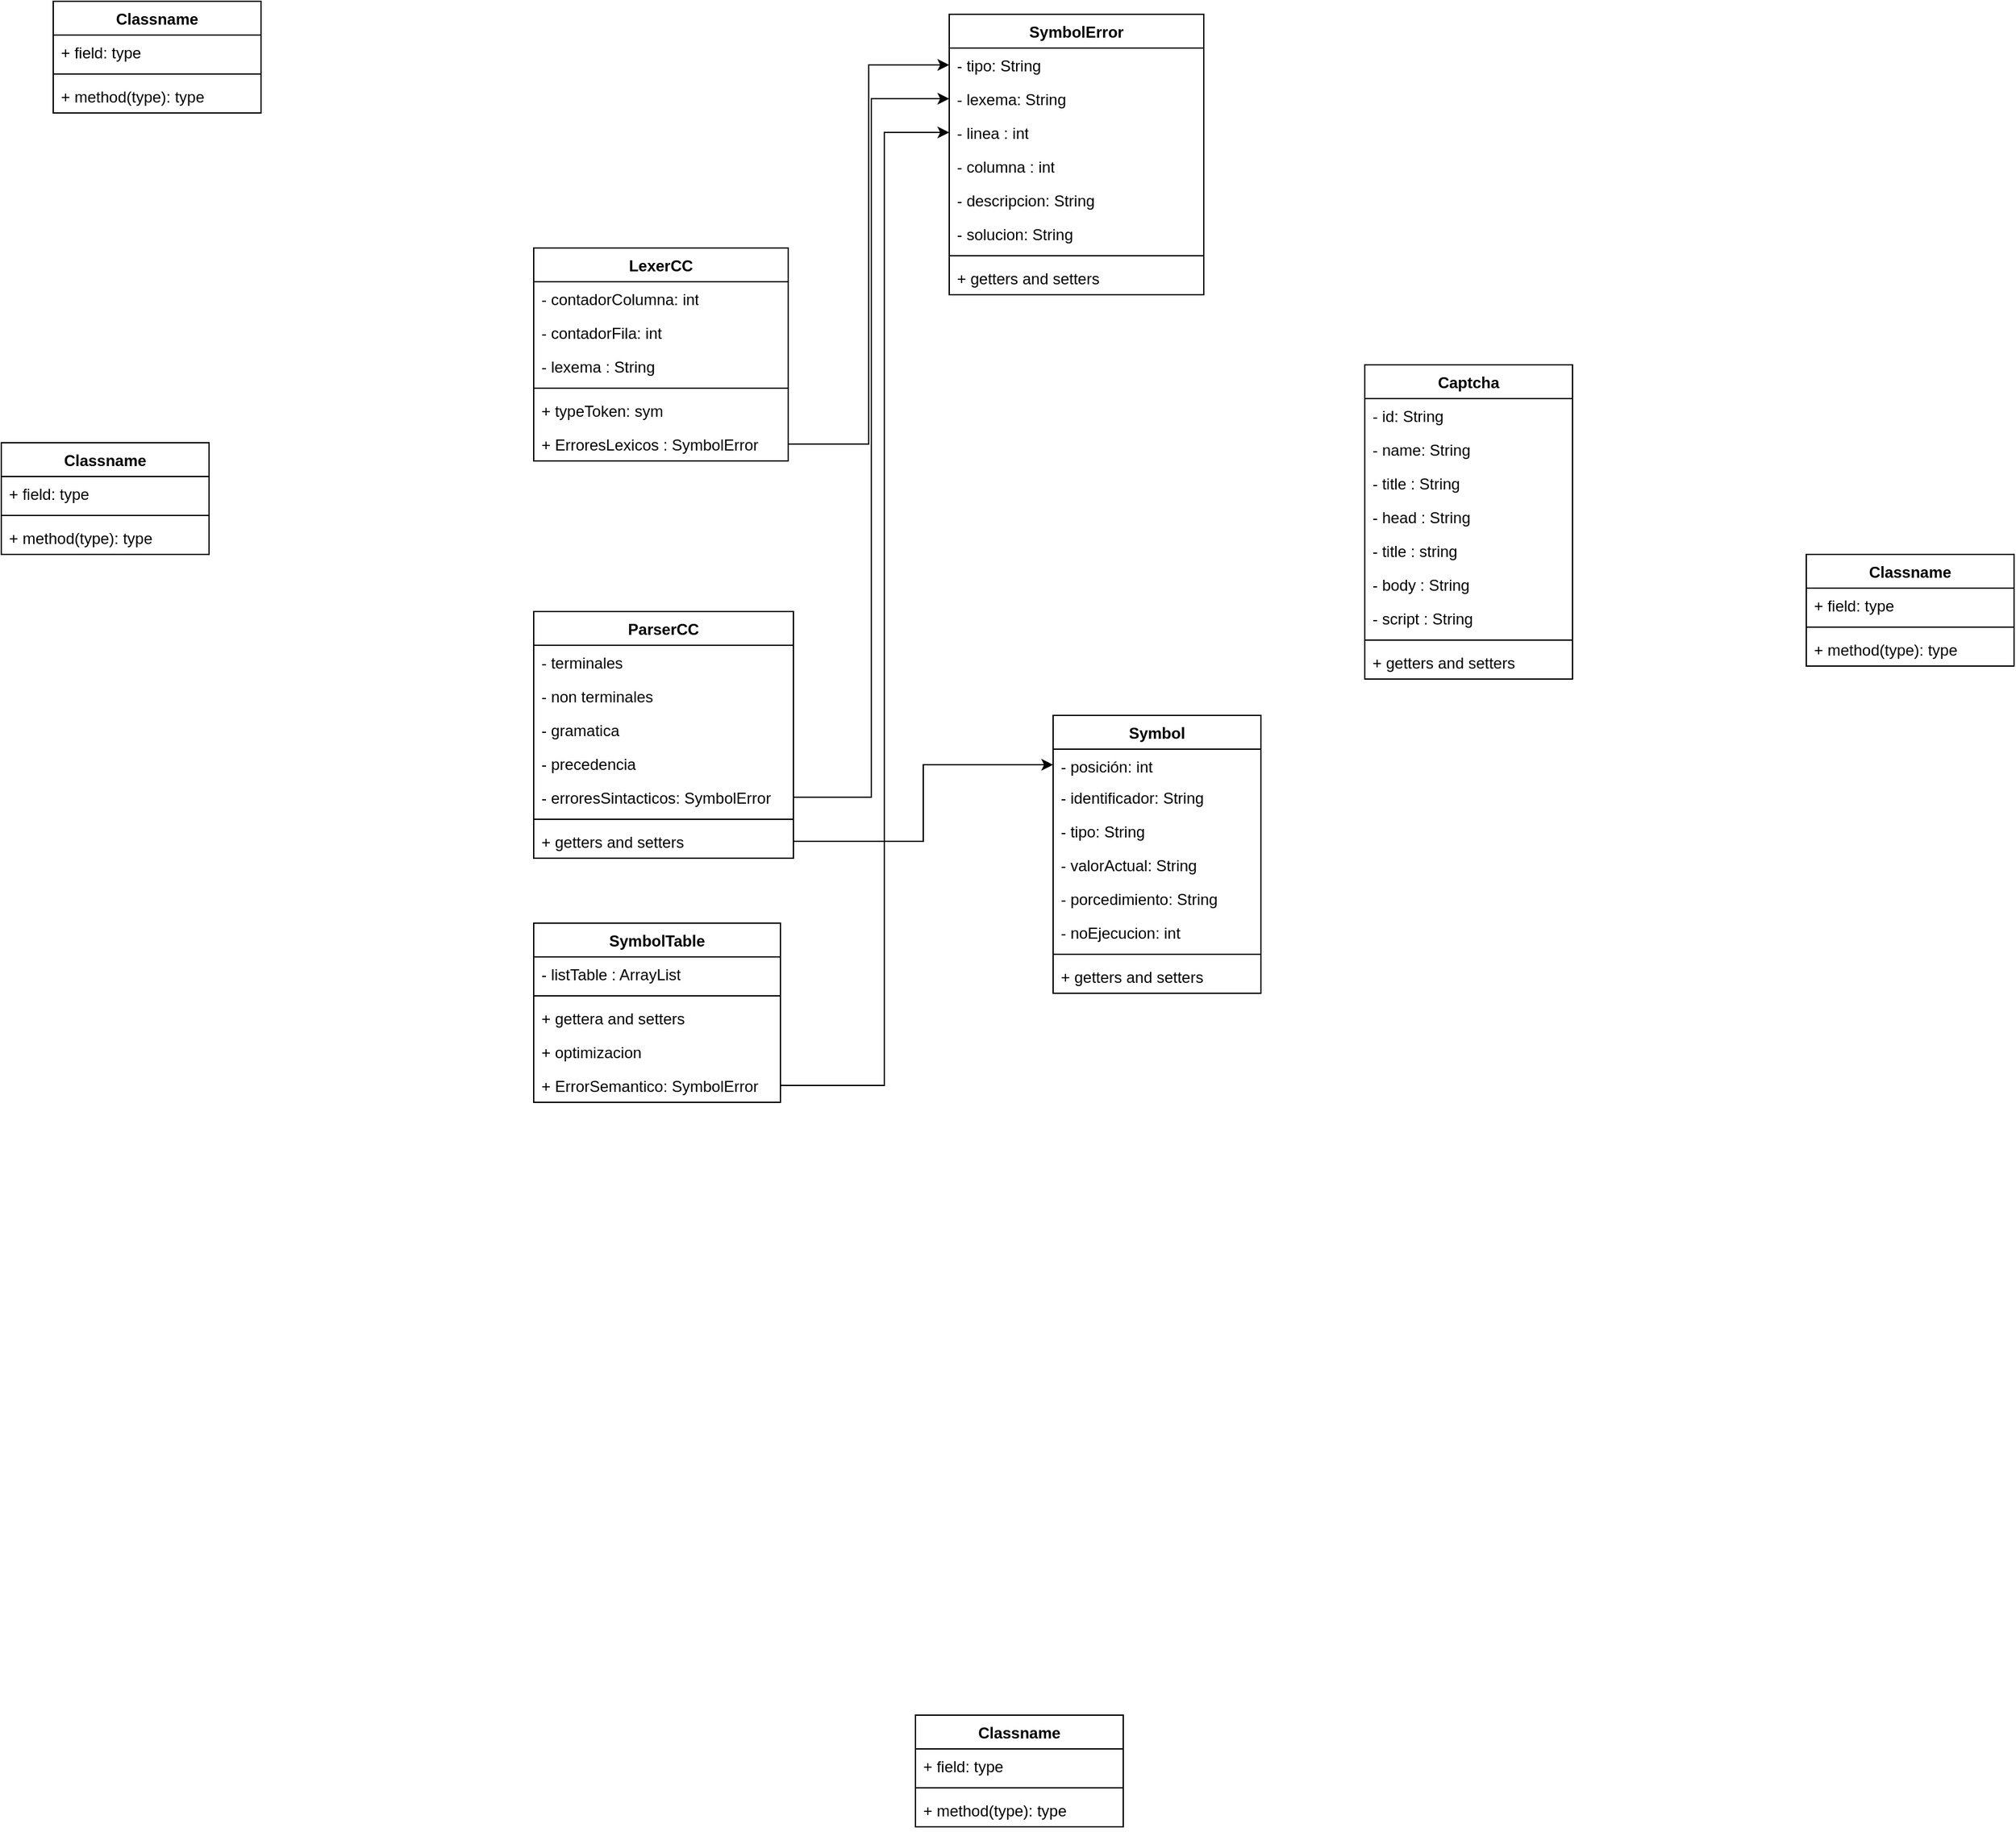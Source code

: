 <mxfile version="24.5.3" type="device">
  <diagram name="Página-1" id="Ii3R-EIh9OzduArtB90V">
    <mxGraphModel dx="1356" dy="331" grid="1" gridSize="10" guides="1" tooltips="1" connect="1" arrows="1" fold="1" page="1" pageScale="1" pageWidth="827" pageHeight="1169" math="0" shadow="0">
      <root>
        <mxCell id="0" />
        <mxCell id="1" parent="0" />
        <mxCell id="iTSZp6dgJ-OsUoEFoHpd-1" value="LexerCC" style="swimlane;fontStyle=1;align=center;verticalAlign=top;childLayout=stackLayout;horizontal=1;startSize=26;horizontalStack=0;resizeParent=1;resizeParentMax=0;resizeLast=0;collapsible=1;marginBottom=0;whiteSpace=wrap;html=1;" parent="1" vertex="1">
          <mxGeometry x="40" y="200" width="196" height="164" as="geometry" />
        </mxCell>
        <mxCell id="iTSZp6dgJ-OsUoEFoHpd-2" value="- contadorColumna: int" style="text;strokeColor=none;fillColor=none;align=left;verticalAlign=top;spacingLeft=4;spacingRight=4;overflow=hidden;rotatable=0;points=[[0,0.5],[1,0.5]];portConstraint=eastwest;whiteSpace=wrap;html=1;" parent="iTSZp6dgJ-OsUoEFoHpd-1" vertex="1">
          <mxGeometry y="26" width="196" height="26" as="geometry" />
        </mxCell>
        <mxCell id="iTSZp6dgJ-OsUoEFoHpd-25" value="- contadorFila: int" style="text;strokeColor=none;fillColor=none;align=left;verticalAlign=top;spacingLeft=4;spacingRight=4;overflow=hidden;rotatable=0;points=[[0,0.5],[1,0.5]];portConstraint=eastwest;whiteSpace=wrap;html=1;" parent="iTSZp6dgJ-OsUoEFoHpd-1" vertex="1">
          <mxGeometry y="52" width="196" height="26" as="geometry" />
        </mxCell>
        <mxCell id="iTSZp6dgJ-OsUoEFoHpd-34" value="- lexema : String" style="text;strokeColor=none;fillColor=none;align=left;verticalAlign=top;spacingLeft=4;spacingRight=4;overflow=hidden;rotatable=0;points=[[0,0.5],[1,0.5]];portConstraint=eastwest;whiteSpace=wrap;html=1;" parent="iTSZp6dgJ-OsUoEFoHpd-1" vertex="1">
          <mxGeometry y="78" width="196" height="26" as="geometry" />
        </mxCell>
        <mxCell id="iTSZp6dgJ-OsUoEFoHpd-3" value="" style="line;strokeWidth=1;fillColor=none;align=left;verticalAlign=middle;spacingTop=-1;spacingLeft=3;spacingRight=3;rotatable=0;labelPosition=right;points=[];portConstraint=eastwest;strokeColor=inherit;" parent="iTSZp6dgJ-OsUoEFoHpd-1" vertex="1">
          <mxGeometry y="104" width="196" height="8" as="geometry" />
        </mxCell>
        <mxCell id="iTSZp6dgJ-OsUoEFoHpd-4" value="+ typeToken: sym" style="text;strokeColor=none;fillColor=none;align=left;verticalAlign=top;spacingLeft=4;spacingRight=4;overflow=hidden;rotatable=0;points=[[0,0.5],[1,0.5]];portConstraint=eastwest;whiteSpace=wrap;html=1;" parent="iTSZp6dgJ-OsUoEFoHpd-1" vertex="1">
          <mxGeometry y="112" width="196" height="26" as="geometry" />
        </mxCell>
        <mxCell id="iTSZp6dgJ-OsUoEFoHpd-27" value="+ ErroresLexicos : SymbolError" style="text;strokeColor=none;fillColor=none;align=left;verticalAlign=top;spacingLeft=4;spacingRight=4;overflow=hidden;rotatable=0;points=[[0,0.5],[1,0.5]];portConstraint=eastwest;whiteSpace=wrap;html=1;" parent="iTSZp6dgJ-OsUoEFoHpd-1" vertex="1">
          <mxGeometry y="138" width="196" height="26" as="geometry" />
        </mxCell>
        <mxCell id="iTSZp6dgJ-OsUoEFoHpd-5" value="Classname" style="swimlane;fontStyle=1;align=center;verticalAlign=top;childLayout=stackLayout;horizontal=1;startSize=26;horizontalStack=0;resizeParent=1;resizeParentMax=0;resizeLast=0;collapsible=1;marginBottom=0;whiteSpace=wrap;html=1;" parent="1" vertex="1">
          <mxGeometry x="334" y="1330" width="160" height="86" as="geometry" />
        </mxCell>
        <mxCell id="iTSZp6dgJ-OsUoEFoHpd-6" value="+ field: type" style="text;strokeColor=none;fillColor=none;align=left;verticalAlign=top;spacingLeft=4;spacingRight=4;overflow=hidden;rotatable=0;points=[[0,0.5],[1,0.5]];portConstraint=eastwest;whiteSpace=wrap;html=1;" parent="iTSZp6dgJ-OsUoEFoHpd-5" vertex="1">
          <mxGeometry y="26" width="160" height="26" as="geometry" />
        </mxCell>
        <mxCell id="iTSZp6dgJ-OsUoEFoHpd-7" value="" style="line;strokeWidth=1;fillColor=none;align=left;verticalAlign=middle;spacingTop=-1;spacingLeft=3;spacingRight=3;rotatable=0;labelPosition=right;points=[];portConstraint=eastwest;strokeColor=inherit;" parent="iTSZp6dgJ-OsUoEFoHpd-5" vertex="1">
          <mxGeometry y="52" width="160" height="8" as="geometry" />
        </mxCell>
        <mxCell id="iTSZp6dgJ-OsUoEFoHpd-8" value="+ method(type): type" style="text;strokeColor=none;fillColor=none;align=left;verticalAlign=top;spacingLeft=4;spacingRight=4;overflow=hidden;rotatable=0;points=[[0,0.5],[1,0.5]];portConstraint=eastwest;whiteSpace=wrap;html=1;" parent="iTSZp6dgJ-OsUoEFoHpd-5" vertex="1">
          <mxGeometry y="60" width="160" height="26" as="geometry" />
        </mxCell>
        <mxCell id="iTSZp6dgJ-OsUoEFoHpd-9" value="Captcha" style="swimlane;fontStyle=1;align=center;verticalAlign=top;childLayout=stackLayout;horizontal=1;startSize=26;horizontalStack=0;resizeParent=1;resizeParentMax=0;resizeLast=0;collapsible=1;marginBottom=0;whiteSpace=wrap;html=1;" parent="1" vertex="1">
          <mxGeometry x="680" y="290" width="160" height="242" as="geometry" />
        </mxCell>
        <mxCell id="iTSZp6dgJ-OsUoEFoHpd-10" value="- id: String" style="text;strokeColor=none;fillColor=none;align=left;verticalAlign=top;spacingLeft=4;spacingRight=4;overflow=hidden;rotatable=0;points=[[0,0.5],[1,0.5]];portConstraint=eastwest;whiteSpace=wrap;html=1;" parent="iTSZp6dgJ-OsUoEFoHpd-9" vertex="1">
          <mxGeometry y="26" width="160" height="26" as="geometry" />
        </mxCell>
        <mxCell id="LSPLQxVIh0J7UCSBAqSo-1" value="- name: String" style="text;strokeColor=none;fillColor=none;align=left;verticalAlign=top;spacingLeft=4;spacingRight=4;overflow=hidden;rotatable=0;points=[[0,0.5],[1,0.5]];portConstraint=eastwest;whiteSpace=wrap;html=1;" vertex="1" parent="iTSZp6dgJ-OsUoEFoHpd-9">
          <mxGeometry y="52" width="160" height="26" as="geometry" />
        </mxCell>
        <mxCell id="LSPLQxVIh0J7UCSBAqSo-2" value="- title : String" style="text;strokeColor=none;fillColor=none;align=left;verticalAlign=top;spacingLeft=4;spacingRight=4;overflow=hidden;rotatable=0;points=[[0,0.5],[1,0.5]];portConstraint=eastwest;whiteSpace=wrap;html=1;" vertex="1" parent="iTSZp6dgJ-OsUoEFoHpd-9">
          <mxGeometry y="78" width="160" height="26" as="geometry" />
        </mxCell>
        <mxCell id="iTSZp6dgJ-OsUoEFoHpd-78" value="- head : String" style="text;strokeColor=none;fillColor=none;align=left;verticalAlign=top;spacingLeft=4;spacingRight=4;overflow=hidden;rotatable=0;points=[[0,0.5],[1,0.5]];portConstraint=eastwest;whiteSpace=wrap;html=1;" parent="iTSZp6dgJ-OsUoEFoHpd-9" vertex="1">
          <mxGeometry y="104" width="160" height="26" as="geometry" />
        </mxCell>
        <mxCell id="iTSZp6dgJ-OsUoEFoHpd-79" value="- title : string" style="text;strokeColor=none;fillColor=none;align=left;verticalAlign=top;spacingLeft=4;spacingRight=4;overflow=hidden;rotatable=0;points=[[0,0.5],[1,0.5]];portConstraint=eastwest;whiteSpace=wrap;html=1;" parent="iTSZp6dgJ-OsUoEFoHpd-9" vertex="1">
          <mxGeometry y="130" width="160" height="26" as="geometry" />
        </mxCell>
        <mxCell id="iTSZp6dgJ-OsUoEFoHpd-77" value="- body : String" style="text;strokeColor=none;fillColor=none;align=left;verticalAlign=top;spacingLeft=4;spacingRight=4;overflow=hidden;rotatable=0;points=[[0,0.5],[1,0.5]];portConstraint=eastwest;whiteSpace=wrap;html=1;" parent="iTSZp6dgJ-OsUoEFoHpd-9" vertex="1">
          <mxGeometry y="156" width="160" height="26" as="geometry" />
        </mxCell>
        <mxCell id="iTSZp6dgJ-OsUoEFoHpd-85" value="- script : String" style="text;strokeColor=none;fillColor=none;align=left;verticalAlign=top;spacingLeft=4;spacingRight=4;overflow=hidden;rotatable=0;points=[[0,0.5],[1,0.5]];portConstraint=eastwest;whiteSpace=wrap;html=1;" parent="iTSZp6dgJ-OsUoEFoHpd-9" vertex="1">
          <mxGeometry y="182" width="160" height="26" as="geometry" />
        </mxCell>
        <mxCell id="iTSZp6dgJ-OsUoEFoHpd-11" value="" style="line;strokeWidth=1;fillColor=none;align=left;verticalAlign=middle;spacingTop=-1;spacingLeft=3;spacingRight=3;rotatable=0;labelPosition=right;points=[];portConstraint=eastwest;strokeColor=inherit;" parent="iTSZp6dgJ-OsUoEFoHpd-9" vertex="1">
          <mxGeometry y="208" width="160" height="8" as="geometry" />
        </mxCell>
        <mxCell id="iTSZp6dgJ-OsUoEFoHpd-12" value="+ getters and setters" style="text;strokeColor=none;fillColor=none;align=left;verticalAlign=top;spacingLeft=4;spacingRight=4;overflow=hidden;rotatable=0;points=[[0,0.5],[1,0.5]];portConstraint=eastwest;whiteSpace=wrap;html=1;" parent="iTSZp6dgJ-OsUoEFoHpd-9" vertex="1">
          <mxGeometry y="216" width="160" height="26" as="geometry" />
        </mxCell>
        <mxCell id="iTSZp6dgJ-OsUoEFoHpd-13" value="Classname" style="swimlane;fontStyle=1;align=center;verticalAlign=top;childLayout=stackLayout;horizontal=1;startSize=26;horizontalStack=0;resizeParent=1;resizeParentMax=0;resizeLast=0;collapsible=1;marginBottom=0;whiteSpace=wrap;html=1;" parent="1" vertex="1">
          <mxGeometry x="1020" y="436" width="160" height="86" as="geometry" />
        </mxCell>
        <mxCell id="iTSZp6dgJ-OsUoEFoHpd-14" value="+ field: type" style="text;strokeColor=none;fillColor=none;align=left;verticalAlign=top;spacingLeft=4;spacingRight=4;overflow=hidden;rotatable=0;points=[[0,0.5],[1,0.5]];portConstraint=eastwest;whiteSpace=wrap;html=1;" parent="iTSZp6dgJ-OsUoEFoHpd-13" vertex="1">
          <mxGeometry y="26" width="160" height="26" as="geometry" />
        </mxCell>
        <mxCell id="iTSZp6dgJ-OsUoEFoHpd-15" value="" style="line;strokeWidth=1;fillColor=none;align=left;verticalAlign=middle;spacingTop=-1;spacingLeft=3;spacingRight=3;rotatable=0;labelPosition=right;points=[];portConstraint=eastwest;strokeColor=inherit;" parent="iTSZp6dgJ-OsUoEFoHpd-13" vertex="1">
          <mxGeometry y="52" width="160" height="8" as="geometry" />
        </mxCell>
        <mxCell id="iTSZp6dgJ-OsUoEFoHpd-16" value="+ method(type): type" style="text;strokeColor=none;fillColor=none;align=left;verticalAlign=top;spacingLeft=4;spacingRight=4;overflow=hidden;rotatable=0;points=[[0,0.5],[1,0.5]];portConstraint=eastwest;whiteSpace=wrap;html=1;" parent="iTSZp6dgJ-OsUoEFoHpd-13" vertex="1">
          <mxGeometry y="60" width="160" height="26" as="geometry" />
        </mxCell>
        <mxCell id="iTSZp6dgJ-OsUoEFoHpd-17" value="Classname" style="swimlane;fontStyle=1;align=center;verticalAlign=top;childLayout=stackLayout;horizontal=1;startSize=26;horizontalStack=0;resizeParent=1;resizeParentMax=0;resizeLast=0;collapsible=1;marginBottom=0;whiteSpace=wrap;html=1;" parent="1" vertex="1">
          <mxGeometry x="-370" y="350" width="160" height="86" as="geometry" />
        </mxCell>
        <mxCell id="iTSZp6dgJ-OsUoEFoHpd-18" value="+ field: type" style="text;strokeColor=none;fillColor=none;align=left;verticalAlign=top;spacingLeft=4;spacingRight=4;overflow=hidden;rotatable=0;points=[[0,0.5],[1,0.5]];portConstraint=eastwest;whiteSpace=wrap;html=1;" parent="iTSZp6dgJ-OsUoEFoHpd-17" vertex="1">
          <mxGeometry y="26" width="160" height="26" as="geometry" />
        </mxCell>
        <mxCell id="iTSZp6dgJ-OsUoEFoHpd-19" value="" style="line;strokeWidth=1;fillColor=none;align=left;verticalAlign=middle;spacingTop=-1;spacingLeft=3;spacingRight=3;rotatable=0;labelPosition=right;points=[];portConstraint=eastwest;strokeColor=inherit;" parent="iTSZp6dgJ-OsUoEFoHpd-17" vertex="1">
          <mxGeometry y="52" width="160" height="8" as="geometry" />
        </mxCell>
        <mxCell id="iTSZp6dgJ-OsUoEFoHpd-20" value="+ method(type): type" style="text;strokeColor=none;fillColor=none;align=left;verticalAlign=top;spacingLeft=4;spacingRight=4;overflow=hidden;rotatable=0;points=[[0,0.5],[1,0.5]];portConstraint=eastwest;whiteSpace=wrap;html=1;" parent="iTSZp6dgJ-OsUoEFoHpd-17" vertex="1">
          <mxGeometry y="60" width="160" height="26" as="geometry" />
        </mxCell>
        <mxCell id="iTSZp6dgJ-OsUoEFoHpd-21" value="Classname" style="swimlane;fontStyle=1;align=center;verticalAlign=top;childLayout=stackLayout;horizontal=1;startSize=26;horizontalStack=0;resizeParent=1;resizeParentMax=0;resizeLast=0;collapsible=1;marginBottom=0;whiteSpace=wrap;html=1;" parent="1" vertex="1">
          <mxGeometry x="-330" y="10" width="160" height="86" as="geometry" />
        </mxCell>
        <mxCell id="iTSZp6dgJ-OsUoEFoHpd-22" value="+ field: type" style="text;strokeColor=none;fillColor=none;align=left;verticalAlign=top;spacingLeft=4;spacingRight=4;overflow=hidden;rotatable=0;points=[[0,0.5],[1,0.5]];portConstraint=eastwest;whiteSpace=wrap;html=1;" parent="iTSZp6dgJ-OsUoEFoHpd-21" vertex="1">
          <mxGeometry y="26" width="160" height="26" as="geometry" />
        </mxCell>
        <mxCell id="iTSZp6dgJ-OsUoEFoHpd-23" value="" style="line;strokeWidth=1;fillColor=none;align=left;verticalAlign=middle;spacingTop=-1;spacingLeft=3;spacingRight=3;rotatable=0;labelPosition=right;points=[];portConstraint=eastwest;strokeColor=inherit;" parent="iTSZp6dgJ-OsUoEFoHpd-21" vertex="1">
          <mxGeometry y="52" width="160" height="8" as="geometry" />
        </mxCell>
        <mxCell id="iTSZp6dgJ-OsUoEFoHpd-24" value="+ method(type): type" style="text;strokeColor=none;fillColor=none;align=left;verticalAlign=top;spacingLeft=4;spacingRight=4;overflow=hidden;rotatable=0;points=[[0,0.5],[1,0.5]];portConstraint=eastwest;whiteSpace=wrap;html=1;" parent="iTSZp6dgJ-OsUoEFoHpd-21" vertex="1">
          <mxGeometry y="60" width="160" height="26" as="geometry" />
        </mxCell>
        <mxCell id="iTSZp6dgJ-OsUoEFoHpd-28" value="Sym&lt;span style=&quot;background-color: initial;&quot;&gt;bolError&lt;/span&gt;" style="swimlane;fontStyle=1;align=center;verticalAlign=top;childLayout=stackLayout;horizontal=1;startSize=26;horizontalStack=0;resizeParent=1;resizeParentMax=0;resizeLast=0;collapsible=1;marginBottom=0;whiteSpace=wrap;html=1;" parent="1" vertex="1">
          <mxGeometry x="360" y="20" width="196" height="216" as="geometry" />
        </mxCell>
        <mxCell id="iTSZp6dgJ-OsUoEFoHpd-29" value="- tipo: String" style="text;strokeColor=none;fillColor=none;align=left;verticalAlign=top;spacingLeft=4;spacingRight=4;overflow=hidden;rotatable=0;points=[[0,0.5],[1,0.5]];portConstraint=eastwest;whiteSpace=wrap;html=1;" parent="iTSZp6dgJ-OsUoEFoHpd-28" vertex="1">
          <mxGeometry y="26" width="196" height="26" as="geometry" />
        </mxCell>
        <mxCell id="iTSZp6dgJ-OsUoEFoHpd-30" value="- lexema: String" style="text;strokeColor=none;fillColor=none;align=left;verticalAlign=top;spacingLeft=4;spacingRight=4;overflow=hidden;rotatable=0;points=[[0,0.5],[1,0.5]];portConstraint=eastwest;whiteSpace=wrap;html=1;" parent="iTSZp6dgJ-OsUoEFoHpd-28" vertex="1">
          <mxGeometry y="52" width="196" height="26" as="geometry" />
        </mxCell>
        <mxCell id="iTSZp6dgJ-OsUoEFoHpd-35" value="- linea : int" style="text;strokeColor=none;fillColor=none;align=left;verticalAlign=top;spacingLeft=4;spacingRight=4;overflow=hidden;rotatable=0;points=[[0,0.5],[1,0.5]];portConstraint=eastwest;whiteSpace=wrap;html=1;" parent="iTSZp6dgJ-OsUoEFoHpd-28" vertex="1">
          <mxGeometry y="78" width="196" height="26" as="geometry" />
        </mxCell>
        <mxCell id="iTSZp6dgJ-OsUoEFoHpd-36" value="- columna : int" style="text;strokeColor=none;fillColor=none;align=left;verticalAlign=top;spacingLeft=4;spacingRight=4;overflow=hidden;rotatable=0;points=[[0,0.5],[1,0.5]];portConstraint=eastwest;whiteSpace=wrap;html=1;" parent="iTSZp6dgJ-OsUoEFoHpd-28" vertex="1">
          <mxGeometry y="104" width="196" height="26" as="geometry" />
        </mxCell>
        <mxCell id="iTSZp6dgJ-OsUoEFoHpd-37" value="- descripcion: St&lt;span style=&quot;background-color: initial;&quot;&gt;ring&lt;/span&gt;" style="text;strokeColor=none;fillColor=none;align=left;verticalAlign=top;spacingLeft=4;spacingRight=4;overflow=hidden;rotatable=0;points=[[0,0.5],[1,0.5]];portConstraint=eastwest;whiteSpace=wrap;html=1;" parent="iTSZp6dgJ-OsUoEFoHpd-28" vertex="1">
          <mxGeometry y="130" width="196" height="26" as="geometry" />
        </mxCell>
        <mxCell id="iTSZp6dgJ-OsUoEFoHpd-38" value="- solucion: String" style="text;strokeColor=none;fillColor=none;align=left;verticalAlign=top;spacingLeft=4;spacingRight=4;overflow=hidden;rotatable=0;points=[[0,0.5],[1,0.5]];portConstraint=eastwest;whiteSpace=wrap;html=1;" parent="iTSZp6dgJ-OsUoEFoHpd-28" vertex="1">
          <mxGeometry y="156" width="196" height="26" as="geometry" />
        </mxCell>
        <mxCell id="iTSZp6dgJ-OsUoEFoHpd-31" value="" style="line;strokeWidth=1;fillColor=none;align=left;verticalAlign=middle;spacingTop=-1;spacingLeft=3;spacingRight=3;rotatable=0;labelPosition=right;points=[];portConstraint=eastwest;strokeColor=inherit;" parent="iTSZp6dgJ-OsUoEFoHpd-28" vertex="1">
          <mxGeometry y="182" width="196" height="8" as="geometry" />
        </mxCell>
        <mxCell id="iTSZp6dgJ-OsUoEFoHpd-32" value="+ getters and setters" style="text;strokeColor=none;fillColor=none;align=left;verticalAlign=top;spacingLeft=4;spacingRight=4;overflow=hidden;rotatable=0;points=[[0,0.5],[1,0.5]];portConstraint=eastwest;whiteSpace=wrap;html=1;" parent="iTSZp6dgJ-OsUoEFoHpd-28" vertex="1">
          <mxGeometry y="190" width="196" height="26" as="geometry" />
        </mxCell>
        <mxCell id="iTSZp6dgJ-OsUoEFoHpd-40" style="edgeStyle=orthogonalEdgeStyle;rounded=0;orthogonalLoop=1;jettySize=auto;html=1;exitX=1;exitY=0.5;exitDx=0;exitDy=0;entryX=0;entryY=0.5;entryDx=0;entryDy=0;" parent="1" source="iTSZp6dgJ-OsUoEFoHpd-27" target="iTSZp6dgJ-OsUoEFoHpd-29" edge="1">
          <mxGeometry relative="1" as="geometry" />
        </mxCell>
        <mxCell id="iTSZp6dgJ-OsUoEFoHpd-41" value="ParserCC" style="swimlane;fontStyle=1;align=center;verticalAlign=top;childLayout=stackLayout;horizontal=1;startSize=26;horizontalStack=0;resizeParent=1;resizeParentMax=0;resizeLast=0;collapsible=1;marginBottom=0;whiteSpace=wrap;html=1;" parent="1" vertex="1">
          <mxGeometry x="40" y="480" width="200" height="190" as="geometry" />
        </mxCell>
        <mxCell id="iTSZp6dgJ-OsUoEFoHpd-42" value="- terminales" style="text;strokeColor=none;fillColor=none;align=left;verticalAlign=top;spacingLeft=4;spacingRight=4;overflow=hidden;rotatable=0;points=[[0,0.5],[1,0.5]];portConstraint=eastwest;whiteSpace=wrap;html=1;" parent="iTSZp6dgJ-OsUoEFoHpd-41" vertex="1">
          <mxGeometry y="26" width="200" height="26" as="geometry" />
        </mxCell>
        <mxCell id="iTSZp6dgJ-OsUoEFoHpd-43" value="- non terminales" style="text;strokeColor=none;fillColor=none;align=left;verticalAlign=top;spacingLeft=4;spacingRight=4;overflow=hidden;rotatable=0;points=[[0,0.5],[1,0.5]];portConstraint=eastwest;whiteSpace=wrap;html=1;" parent="iTSZp6dgJ-OsUoEFoHpd-41" vertex="1">
          <mxGeometry y="52" width="200" height="26" as="geometry" />
        </mxCell>
        <mxCell id="iTSZp6dgJ-OsUoEFoHpd-44" value="- gramatica" style="text;strokeColor=none;fillColor=none;align=left;verticalAlign=top;spacingLeft=4;spacingRight=4;overflow=hidden;rotatable=0;points=[[0,0.5],[1,0.5]];portConstraint=eastwest;whiteSpace=wrap;html=1;" parent="iTSZp6dgJ-OsUoEFoHpd-41" vertex="1">
          <mxGeometry y="78" width="200" height="26" as="geometry" />
        </mxCell>
        <mxCell id="iTSZp6dgJ-OsUoEFoHpd-45" value="- precedencia" style="text;strokeColor=none;fillColor=none;align=left;verticalAlign=top;spacingLeft=4;spacingRight=4;overflow=hidden;rotatable=0;points=[[0,0.5],[1,0.5]];portConstraint=eastwest;whiteSpace=wrap;html=1;" parent="iTSZp6dgJ-OsUoEFoHpd-41" vertex="1">
          <mxGeometry y="104" width="200" height="26" as="geometry" />
        </mxCell>
        <mxCell id="iTSZp6dgJ-OsUoEFoHpd-46" value="- erroresSintacticos: SymbolError" style="text;strokeColor=none;fillColor=none;align=left;verticalAlign=top;spacingLeft=4;spacingRight=4;overflow=hidden;rotatable=0;points=[[0,0.5],[1,0.5]];portConstraint=eastwest;whiteSpace=wrap;html=1;" parent="iTSZp6dgJ-OsUoEFoHpd-41" vertex="1">
          <mxGeometry y="130" width="200" height="26" as="geometry" />
        </mxCell>
        <mxCell id="iTSZp6dgJ-OsUoEFoHpd-56" value="" style="line;strokeWidth=1;fillColor=none;align=left;verticalAlign=middle;spacingTop=-1;spacingLeft=3;spacingRight=3;rotatable=0;labelPosition=right;points=[];portConstraint=eastwest;strokeColor=inherit;" parent="iTSZp6dgJ-OsUoEFoHpd-41" vertex="1">
          <mxGeometry y="156" width="200" height="8" as="geometry" />
        </mxCell>
        <mxCell id="iTSZp6dgJ-OsUoEFoHpd-60" value="+ getters and setters" style="text;strokeColor=none;fillColor=none;align=left;verticalAlign=top;spacingLeft=4;spacingRight=4;overflow=hidden;rotatable=0;points=[[0,0.5],[1,0.5]];portConstraint=eastwest;whiteSpace=wrap;html=1;" parent="iTSZp6dgJ-OsUoEFoHpd-41" vertex="1">
          <mxGeometry y="164" width="200" height="26" as="geometry" />
        </mxCell>
        <mxCell id="iTSZp6dgJ-OsUoEFoHpd-61" value="Symbol" style="swimlane;fontStyle=1;align=center;verticalAlign=top;childLayout=stackLayout;horizontal=1;startSize=26;horizontalStack=0;resizeParent=1;resizeParentMax=0;resizeLast=0;collapsible=1;marginBottom=0;whiteSpace=wrap;html=1;" parent="1" vertex="1">
          <mxGeometry x="440" y="560" width="160" height="214" as="geometry" />
        </mxCell>
        <mxCell id="iTSZp6dgJ-OsUoEFoHpd-62" value="- posición: int" style="text;strokeColor=none;fillColor=none;align=left;verticalAlign=top;spacingLeft=4;spacingRight=4;overflow=hidden;rotatable=0;points=[[0,0.5],[1,0.5]];portConstraint=eastwest;whiteSpace=wrap;html=1;" parent="iTSZp6dgJ-OsUoEFoHpd-61" vertex="1">
          <mxGeometry y="26" width="160" height="24" as="geometry" />
        </mxCell>
        <mxCell id="iTSZp6dgJ-OsUoEFoHpd-69" value="- identificador: String" style="text;strokeColor=none;fillColor=none;align=left;verticalAlign=top;spacingLeft=4;spacingRight=4;overflow=hidden;rotatable=0;points=[[0,0.5],[1,0.5]];portConstraint=eastwest;whiteSpace=wrap;html=1;" parent="iTSZp6dgJ-OsUoEFoHpd-61" vertex="1">
          <mxGeometry y="50" width="160" height="26" as="geometry" />
        </mxCell>
        <mxCell id="iTSZp6dgJ-OsUoEFoHpd-70" value="- tipo: String" style="text;strokeColor=none;fillColor=none;align=left;verticalAlign=top;spacingLeft=4;spacingRight=4;overflow=hidden;rotatable=0;points=[[0,0.5],[1,0.5]];portConstraint=eastwest;whiteSpace=wrap;html=1;" parent="iTSZp6dgJ-OsUoEFoHpd-61" vertex="1">
          <mxGeometry y="76" width="160" height="26" as="geometry" />
        </mxCell>
        <mxCell id="iTSZp6dgJ-OsUoEFoHpd-71" value="- valorActual: String" style="text;strokeColor=none;fillColor=none;align=left;verticalAlign=top;spacingLeft=4;spacingRight=4;overflow=hidden;rotatable=0;points=[[0,0.5],[1,0.5]];portConstraint=eastwest;whiteSpace=wrap;html=1;" parent="iTSZp6dgJ-OsUoEFoHpd-61" vertex="1">
          <mxGeometry y="102" width="160" height="26" as="geometry" />
        </mxCell>
        <mxCell id="iTSZp6dgJ-OsUoEFoHpd-72" value="- porcedimiento: String" style="text;strokeColor=none;fillColor=none;align=left;verticalAlign=top;spacingLeft=4;spacingRight=4;overflow=hidden;rotatable=0;points=[[0,0.5],[1,0.5]];portConstraint=eastwest;whiteSpace=wrap;html=1;" parent="iTSZp6dgJ-OsUoEFoHpd-61" vertex="1">
          <mxGeometry y="128" width="160" height="26" as="geometry" />
        </mxCell>
        <mxCell id="iTSZp6dgJ-OsUoEFoHpd-75" value="- noEjecucion: int&amp;nbsp;" style="text;strokeColor=none;fillColor=none;align=left;verticalAlign=top;spacingLeft=4;spacingRight=4;overflow=hidden;rotatable=0;points=[[0,0.5],[1,0.5]];portConstraint=eastwest;whiteSpace=wrap;html=1;" parent="iTSZp6dgJ-OsUoEFoHpd-61" vertex="1">
          <mxGeometry y="154" width="160" height="26" as="geometry" />
        </mxCell>
        <mxCell id="iTSZp6dgJ-OsUoEFoHpd-63" value="" style="line;strokeWidth=1;fillColor=none;align=left;verticalAlign=middle;spacingTop=-1;spacingLeft=3;spacingRight=3;rotatable=0;labelPosition=right;points=[];portConstraint=eastwest;strokeColor=inherit;" parent="iTSZp6dgJ-OsUoEFoHpd-61" vertex="1">
          <mxGeometry y="180" width="160" height="8" as="geometry" />
        </mxCell>
        <mxCell id="iTSZp6dgJ-OsUoEFoHpd-64" value="+ getters and setters&amp;nbsp;" style="text;strokeColor=none;fillColor=none;align=left;verticalAlign=top;spacingLeft=4;spacingRight=4;overflow=hidden;rotatable=0;points=[[0,0.5],[1,0.5]];portConstraint=eastwest;whiteSpace=wrap;html=1;" parent="iTSZp6dgJ-OsUoEFoHpd-61" vertex="1">
          <mxGeometry y="188" width="160" height="26" as="geometry" />
        </mxCell>
        <mxCell id="iTSZp6dgJ-OsUoEFoHpd-65" value="SymbolTable" style="swimlane;fontStyle=1;align=center;verticalAlign=top;childLayout=stackLayout;horizontal=1;startSize=26;horizontalStack=0;resizeParent=1;resizeParentMax=0;resizeLast=0;collapsible=1;marginBottom=0;whiteSpace=wrap;html=1;" parent="1" vertex="1">
          <mxGeometry x="40" y="720" width="190" height="138" as="geometry" />
        </mxCell>
        <mxCell id="iTSZp6dgJ-OsUoEFoHpd-66" value="- listTable : ArrayList" style="text;strokeColor=none;fillColor=none;align=left;verticalAlign=top;spacingLeft=4;spacingRight=4;overflow=hidden;rotatable=0;points=[[0,0.5],[1,0.5]];portConstraint=eastwest;whiteSpace=wrap;html=1;" parent="iTSZp6dgJ-OsUoEFoHpd-65" vertex="1">
          <mxGeometry y="26" width="190" height="26" as="geometry" />
        </mxCell>
        <mxCell id="iTSZp6dgJ-OsUoEFoHpd-67" value="" style="line;strokeWidth=1;fillColor=none;align=left;verticalAlign=middle;spacingTop=-1;spacingLeft=3;spacingRight=3;rotatable=0;labelPosition=right;points=[];portConstraint=eastwest;strokeColor=inherit;" parent="iTSZp6dgJ-OsUoEFoHpd-65" vertex="1">
          <mxGeometry y="52" width="190" height="8" as="geometry" />
        </mxCell>
        <mxCell id="iTSZp6dgJ-OsUoEFoHpd-68" value="+ gettera and setters&amp;nbsp;" style="text;strokeColor=none;fillColor=none;align=left;verticalAlign=top;spacingLeft=4;spacingRight=4;overflow=hidden;rotatable=0;points=[[0,0.5],[1,0.5]];portConstraint=eastwest;whiteSpace=wrap;html=1;" parent="iTSZp6dgJ-OsUoEFoHpd-65" vertex="1">
          <mxGeometry y="60" width="190" height="26" as="geometry" />
        </mxCell>
        <mxCell id="iTSZp6dgJ-OsUoEFoHpd-87" value="+ optimizacion" style="text;strokeColor=none;fillColor=none;align=left;verticalAlign=top;spacingLeft=4;spacingRight=4;overflow=hidden;rotatable=0;points=[[0,0.5],[1,0.5]];portConstraint=eastwest;whiteSpace=wrap;html=1;" parent="iTSZp6dgJ-OsUoEFoHpd-65" vertex="1">
          <mxGeometry y="86" width="190" height="26" as="geometry" />
        </mxCell>
        <mxCell id="iTSZp6dgJ-OsUoEFoHpd-88" value="+ ErrorSemantico: SymbolError" style="text;strokeColor=none;fillColor=none;align=left;verticalAlign=top;spacingLeft=4;spacingRight=4;overflow=hidden;rotatable=0;points=[[0,0.5],[1,0.5]];portConstraint=eastwest;whiteSpace=wrap;html=1;" parent="iTSZp6dgJ-OsUoEFoHpd-65" vertex="1">
          <mxGeometry y="112" width="190" height="26" as="geometry" />
        </mxCell>
        <mxCell id="iTSZp6dgJ-OsUoEFoHpd-91" style="edgeStyle=orthogonalEdgeStyle;rounded=0;orthogonalLoop=1;jettySize=auto;html=1;exitX=1;exitY=0.5;exitDx=0;exitDy=0;entryX=0;entryY=0.5;entryDx=0;entryDy=0;" parent="1" source="iTSZp6dgJ-OsUoEFoHpd-46" target="iTSZp6dgJ-OsUoEFoHpd-30" edge="1">
          <mxGeometry relative="1" as="geometry" />
        </mxCell>
        <mxCell id="iTSZp6dgJ-OsUoEFoHpd-94" style="edgeStyle=orthogonalEdgeStyle;rounded=0;orthogonalLoop=1;jettySize=auto;html=1;exitX=1;exitY=0.5;exitDx=0;exitDy=0;entryX=0;entryY=0.5;entryDx=0;entryDy=0;" parent="1" source="iTSZp6dgJ-OsUoEFoHpd-88" target="iTSZp6dgJ-OsUoEFoHpd-35" edge="1">
          <mxGeometry relative="1" as="geometry">
            <Array as="points">
              <mxPoint x="310" y="845" />
              <mxPoint x="310" y="111" />
            </Array>
          </mxGeometry>
        </mxCell>
        <mxCell id="iTSZp6dgJ-OsUoEFoHpd-95" style="edgeStyle=orthogonalEdgeStyle;rounded=0;orthogonalLoop=1;jettySize=auto;html=1;exitX=1;exitY=0.5;exitDx=0;exitDy=0;entryX=0;entryY=0.5;entryDx=0;entryDy=0;" parent="1" source="iTSZp6dgJ-OsUoEFoHpd-60" target="iTSZp6dgJ-OsUoEFoHpd-62" edge="1">
          <mxGeometry relative="1" as="geometry" />
        </mxCell>
      </root>
    </mxGraphModel>
  </diagram>
</mxfile>
